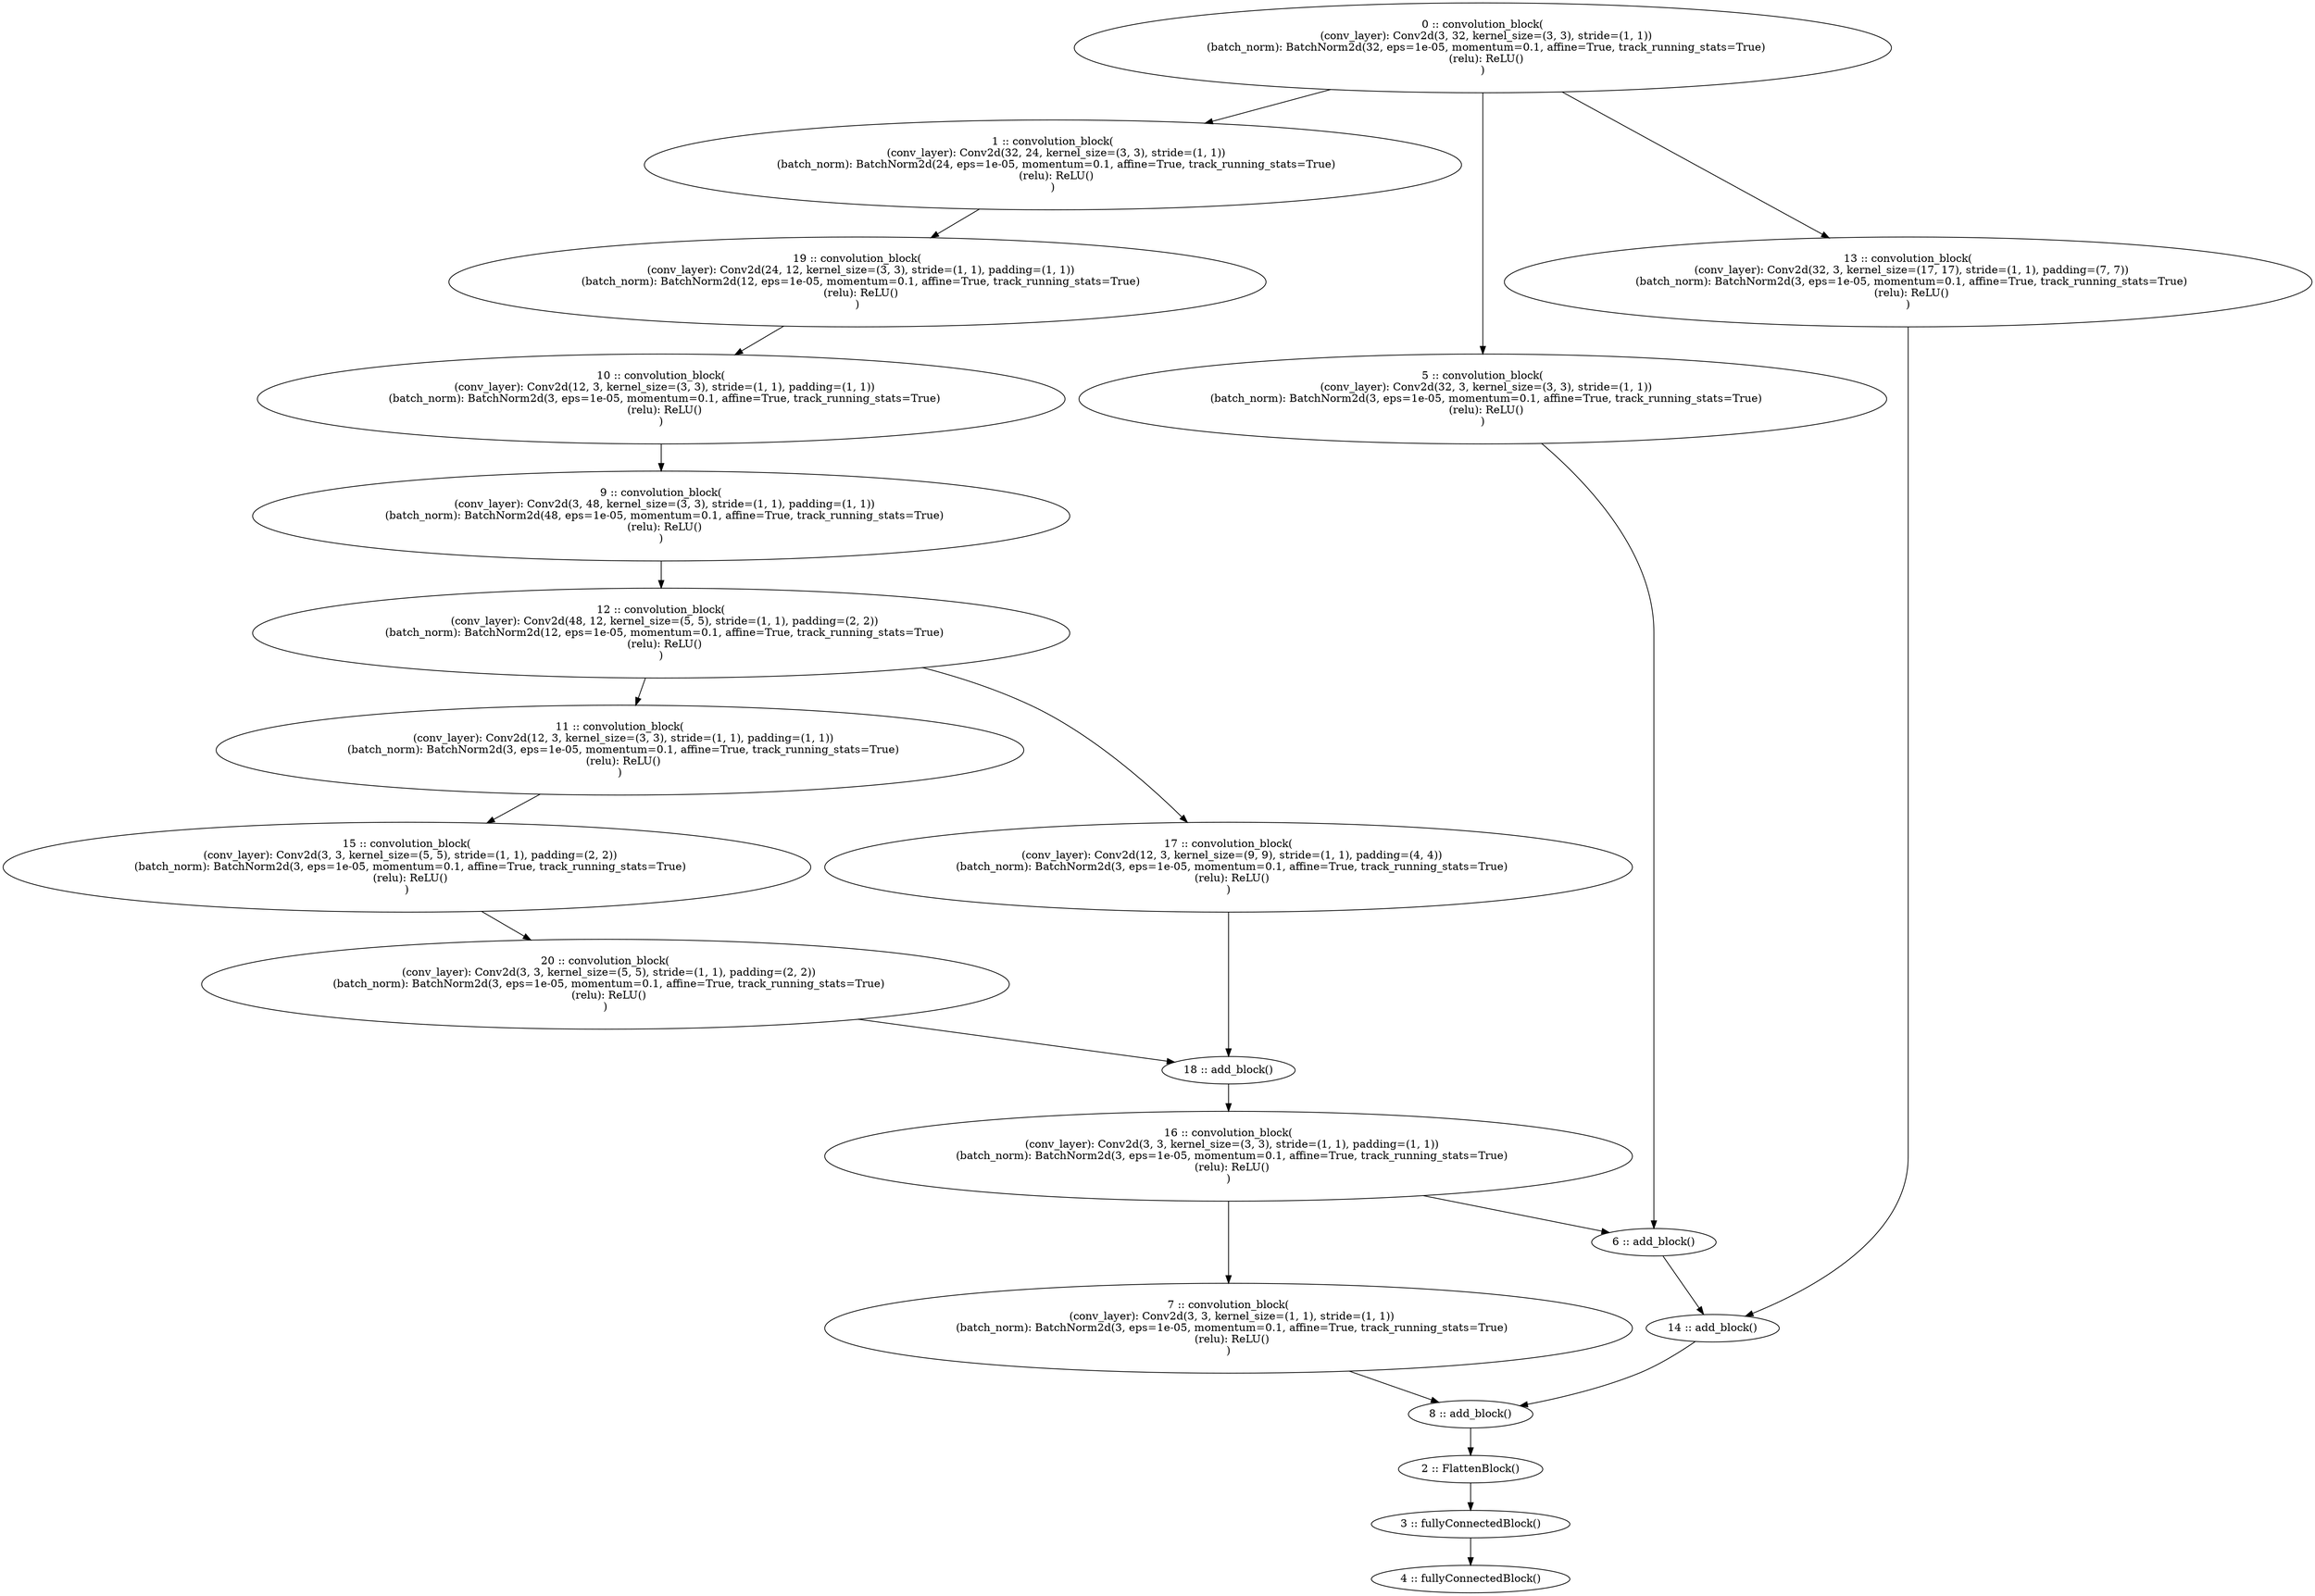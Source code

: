 // ./assets/images/test_net
digraph "./assets/images/test_net" {
	0 [label="0 :: convolution_block(
  (conv_layer): Conv2d(3, 32, kernel_size=(3, 3), stride=(1, 1))
  (batch_norm): BatchNorm2d(32, eps=1e-05, momentum=0.1, affine=True, track_running_stats=True)
  (relu): ReLU()
)"]
	1 [label="1 :: convolution_block(
  (conv_layer): Conv2d(32, 24, kernel_size=(3, 3), stride=(1, 1))
  (batch_norm): BatchNorm2d(24, eps=1e-05, momentum=0.1, affine=True, track_running_stats=True)
  (relu): ReLU()
)"]
	2 [label="2 :: FlattenBlock()"]
	3 [label="3 :: fullyConnectedBlock()"]
	4 [label="4 :: fullyConnectedBlock()"]
	5 [label="5 :: convolution_block(
  (conv_layer): Conv2d(32, 3, kernel_size=(3, 3), stride=(1, 1))
  (batch_norm): BatchNorm2d(3, eps=1e-05, momentum=0.1, affine=True, track_running_stats=True)
  (relu): ReLU()
)"]
	6 [label="6 :: add_block()"]
	7 [label="7 :: convolution_block(
  (conv_layer): Conv2d(3, 3, kernel_size=(1, 1), stride=(1, 1))
  (batch_norm): BatchNorm2d(3, eps=1e-05, momentum=0.1, affine=True, track_running_stats=True)
  (relu): ReLU()
)"]
	8 [label="8 :: add_block()"]
	9 [label="9 :: convolution_block(
  (conv_layer): Conv2d(3, 48, kernel_size=(3, 3), stride=(1, 1), padding=(1, 1))
  (batch_norm): BatchNorm2d(48, eps=1e-05, momentum=0.1, affine=True, track_running_stats=True)
  (relu): ReLU()
)"]
	10 [label="10 :: convolution_block(
  (conv_layer): Conv2d(12, 3, kernel_size=(3, 3), stride=(1, 1), padding=(1, 1))
  (batch_norm): BatchNorm2d(3, eps=1e-05, momentum=0.1, affine=True, track_running_stats=True)
  (relu): ReLU()
)"]
	11 [label="11 :: convolution_block(
  (conv_layer): Conv2d(12, 3, kernel_size=(3, 3), stride=(1, 1), padding=(1, 1))
  (batch_norm): BatchNorm2d(3, eps=1e-05, momentum=0.1, affine=True, track_running_stats=True)
  (relu): ReLU()
)"]
	12 [label="12 :: convolution_block(
  (conv_layer): Conv2d(48, 12, kernel_size=(5, 5), stride=(1, 1), padding=(2, 2))
  (batch_norm): BatchNorm2d(12, eps=1e-05, momentum=0.1, affine=True, track_running_stats=True)
  (relu): ReLU()
)"]
	13 [label="13 :: convolution_block(
  (conv_layer): Conv2d(32, 3, kernel_size=(17, 17), stride=(1, 1), padding=(7, 7))
  (batch_norm): BatchNorm2d(3, eps=1e-05, momentum=0.1, affine=True, track_running_stats=True)
  (relu): ReLU()
)"]
	14 [label="14 :: add_block()"]
	15 [label="15 :: convolution_block(
  (conv_layer): Conv2d(3, 3, kernel_size=(5, 5), stride=(1, 1), padding=(2, 2))
  (batch_norm): BatchNorm2d(3, eps=1e-05, momentum=0.1, affine=True, track_running_stats=True)
  (relu): ReLU()
)"]
	16 [label="16 :: convolution_block(
  (conv_layer): Conv2d(3, 3, kernel_size=(3, 3), stride=(1, 1), padding=(1, 1))
  (batch_norm): BatchNorm2d(3, eps=1e-05, momentum=0.1, affine=True, track_running_stats=True)
  (relu): ReLU()
)"]
	17 [label="17 :: convolution_block(
  (conv_layer): Conv2d(12, 3, kernel_size=(9, 9), stride=(1, 1), padding=(4, 4))
  (batch_norm): BatchNorm2d(3, eps=1e-05, momentum=0.1, affine=True, track_running_stats=True)
  (relu): ReLU()
)"]
	18 [label="18 :: add_block()"]
	19 [label="19 :: convolution_block(
  (conv_layer): Conv2d(24, 12, kernel_size=(3, 3), stride=(1, 1), padding=(1, 1))
  (batch_norm): BatchNorm2d(12, eps=1e-05, momentum=0.1, affine=True, track_running_stats=True)
  (relu): ReLU()
)"]
	20 [label="20 :: convolution_block(
  (conv_layer): Conv2d(3, 3, kernel_size=(5, 5), stride=(1, 1), padding=(2, 2))
  (batch_norm): BatchNorm2d(3, eps=1e-05, momentum=0.1, affine=True, track_running_stats=True)
  (relu): ReLU()
)"]
	0 -> 1
	0 -> 5
	0 -> 13
	1 -> 19
	2 -> 3
	3 -> 4
	5 -> 6
	6 -> 14
	7 -> 8
	8 -> 2
	9 -> 12
	10 -> 9
	11 -> 15
	12 -> 11
	12 -> 17
	13 -> 14
	14 -> 8
	15 -> 20
	16 -> 6
	16 -> 7
	17 -> 18
	18 -> 16
	19 -> 10
	20 -> 18
}
